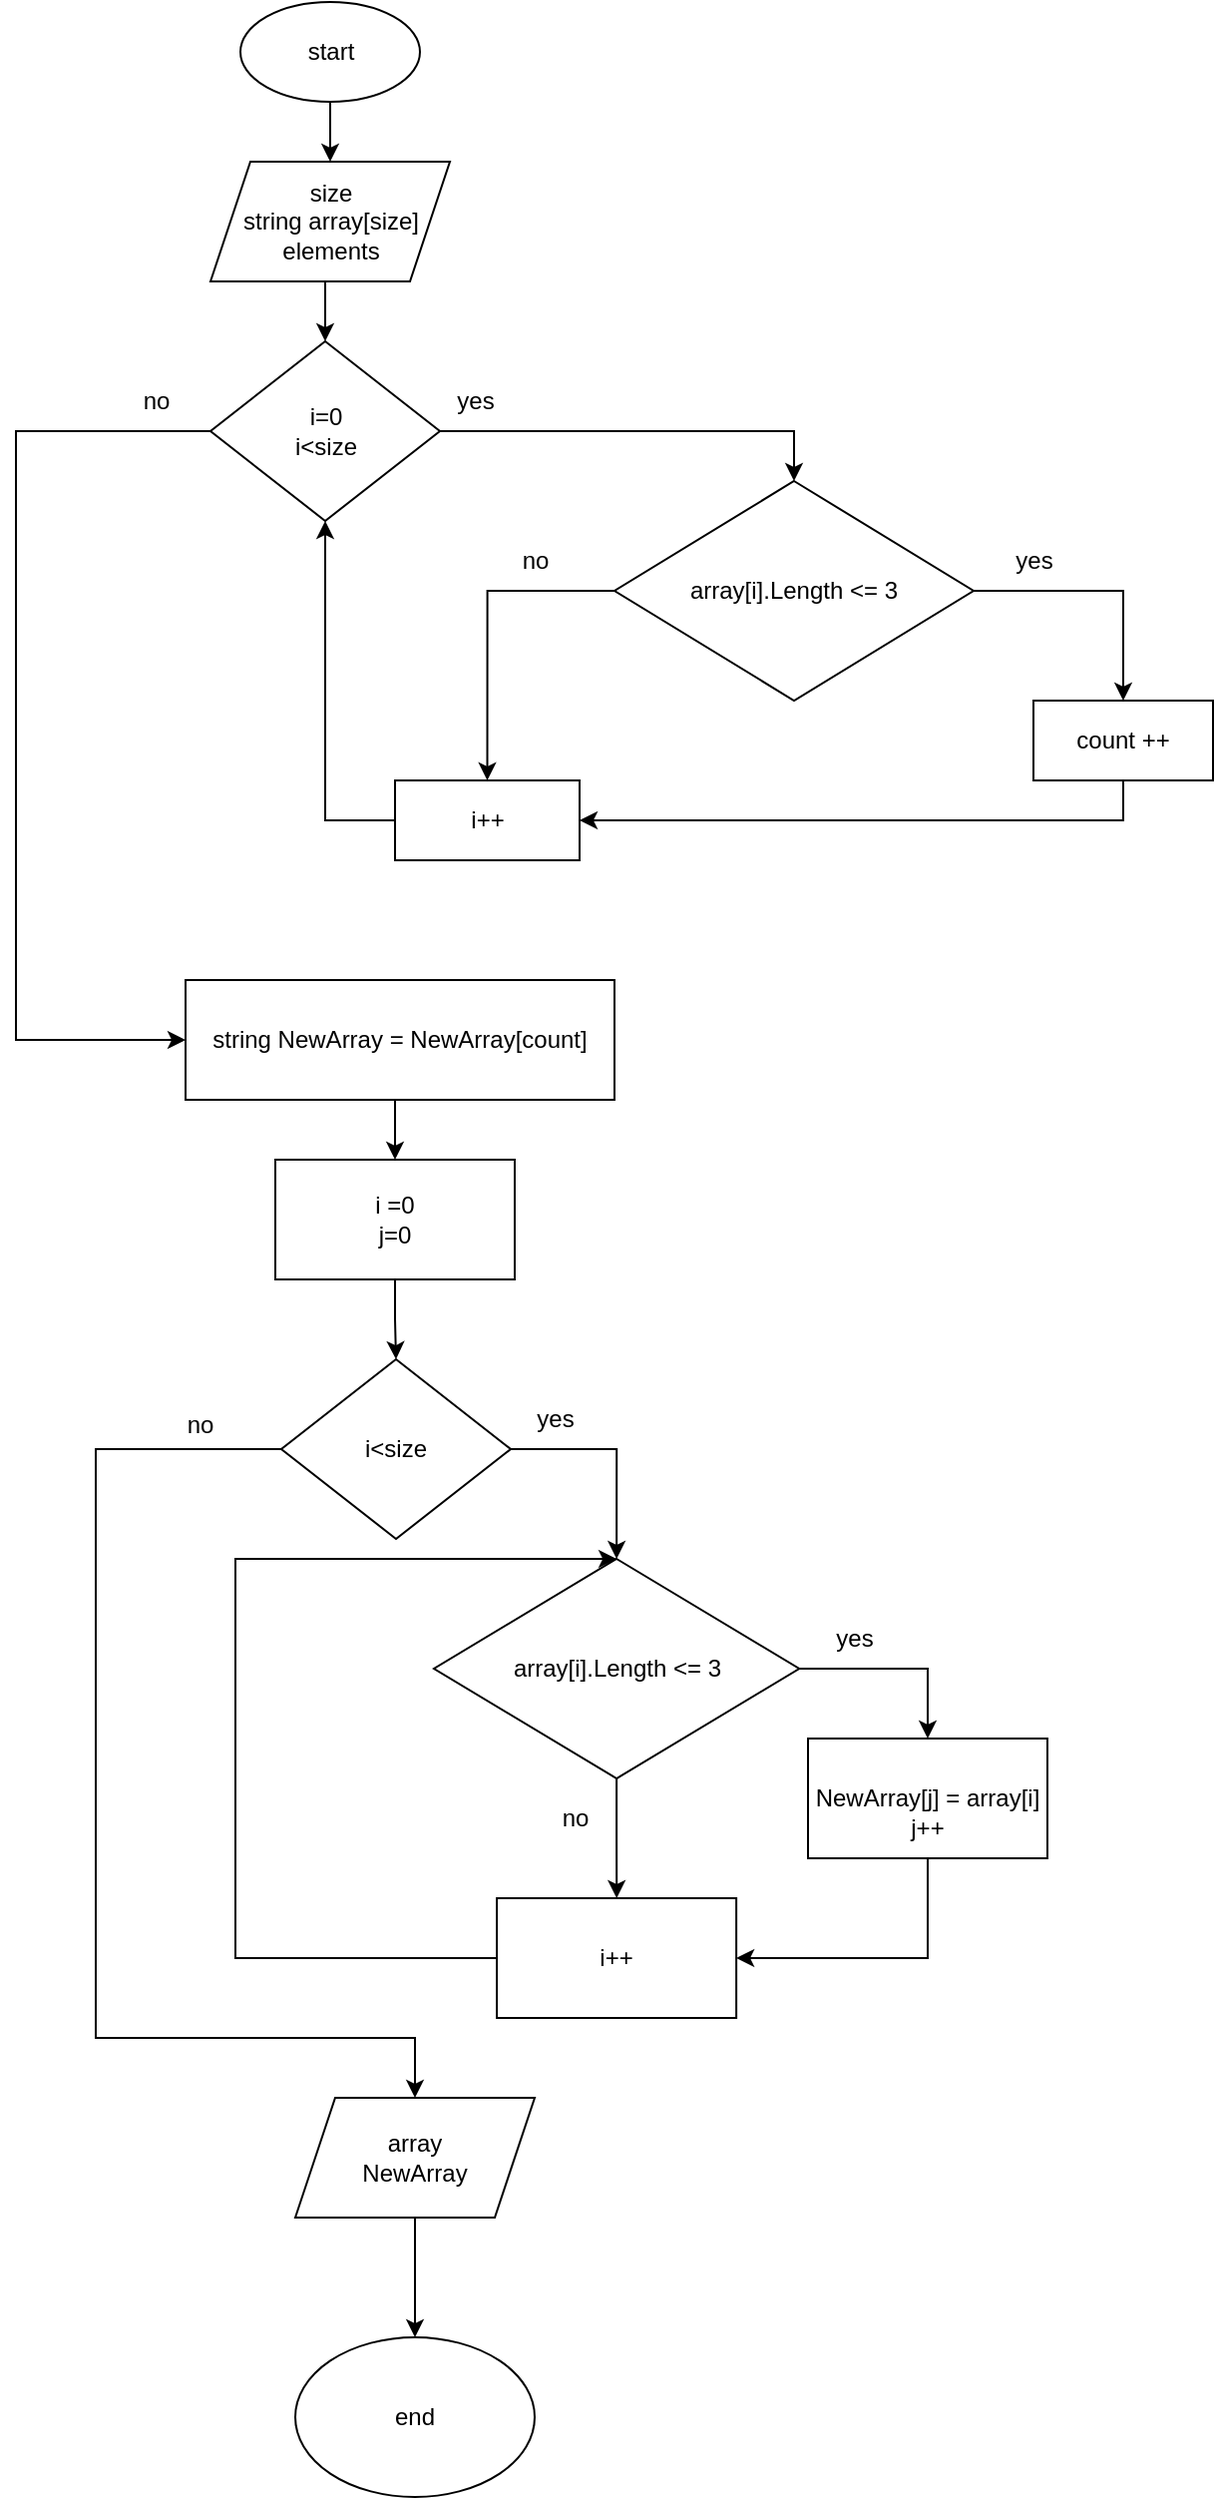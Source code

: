 <mxfile version="20.2.8" type="device"><diagram id="C5RBs43oDa-KdzZeNtuy" name="Page-1"><mxGraphModel dx="1422" dy="824" grid="1" gridSize="10" guides="1" tooltips="1" connect="1" arrows="1" fold="1" page="1" pageScale="1" pageWidth="827" pageHeight="1169" math="0" shadow="0"><root><mxCell id="WIyWlLk6GJQsqaUBKTNV-0"/><mxCell id="WIyWlLk6GJQsqaUBKTNV-1" parent="WIyWlLk6GJQsqaUBKTNV-0"/><mxCell id="0_OboLXAnMcqPxglFaWd-7" value="" style="edgeStyle=orthogonalEdgeStyle;rounded=0;orthogonalLoop=1;jettySize=auto;html=1;" edge="1" parent="WIyWlLk6GJQsqaUBKTNV-1" source="0_OboLXAnMcqPxglFaWd-0" target="0_OboLXAnMcqPxglFaWd-1"><mxGeometry relative="1" as="geometry"/></mxCell><mxCell id="0_OboLXAnMcqPxglFaWd-0" value="start" style="ellipse;whiteSpace=wrap;html=1;" vertex="1" parent="WIyWlLk6GJQsqaUBKTNV-1"><mxGeometry x="332.5" y="30" width="90" height="50" as="geometry"/></mxCell><mxCell id="0_OboLXAnMcqPxglFaWd-6" style="edgeStyle=orthogonalEdgeStyle;rounded=0;orthogonalLoop=1;jettySize=auto;html=1;exitX=0.5;exitY=1;exitDx=0;exitDy=0;entryX=0.5;entryY=0;entryDx=0;entryDy=0;" edge="1" parent="WIyWlLk6GJQsqaUBKTNV-1" source="0_OboLXAnMcqPxglFaWd-1" target="0_OboLXAnMcqPxglFaWd-2"><mxGeometry relative="1" as="geometry"/></mxCell><mxCell id="0_OboLXAnMcqPxglFaWd-1" value="size&lt;br&gt;string array[size]&lt;br&gt;elements" style="shape=parallelogram;perimeter=parallelogramPerimeter;whiteSpace=wrap;html=1;fixedSize=1;" vertex="1" parent="WIyWlLk6GJQsqaUBKTNV-1"><mxGeometry x="317.5" y="110" width="120" height="60" as="geometry"/></mxCell><mxCell id="0_OboLXAnMcqPxglFaWd-5" style="edgeStyle=orthogonalEdgeStyle;rounded=0;orthogonalLoop=1;jettySize=auto;html=1;exitX=1;exitY=0.5;exitDx=0;exitDy=0;entryX=0.5;entryY=0;entryDx=0;entryDy=0;" edge="1" parent="WIyWlLk6GJQsqaUBKTNV-1" source="0_OboLXAnMcqPxglFaWd-2" target="0_OboLXAnMcqPxglFaWd-3"><mxGeometry relative="1" as="geometry"/></mxCell><mxCell id="0_OboLXAnMcqPxglFaWd-14" style="edgeStyle=orthogonalEdgeStyle;rounded=0;orthogonalLoop=1;jettySize=auto;html=1;exitX=0;exitY=0.5;exitDx=0;exitDy=0;entryX=0;entryY=0.5;entryDx=0;entryDy=0;" edge="1" parent="WIyWlLk6GJQsqaUBKTNV-1" source="0_OboLXAnMcqPxglFaWd-2" target="0_OboLXAnMcqPxglFaWd-13"><mxGeometry relative="1" as="geometry"><Array as="points"><mxPoint x="220" y="245"/><mxPoint x="220" y="550"/></Array></mxGeometry></mxCell><mxCell id="0_OboLXAnMcqPxglFaWd-2" value="i=0&lt;br&gt;i&amp;lt;size" style="rhombus;whiteSpace=wrap;html=1;" vertex="1" parent="WIyWlLk6GJQsqaUBKTNV-1"><mxGeometry x="317.5" y="200" width="115" height="90" as="geometry"/></mxCell><mxCell id="0_OboLXAnMcqPxglFaWd-9" style="edgeStyle=orthogonalEdgeStyle;rounded=0;orthogonalLoop=1;jettySize=auto;html=1;exitX=1;exitY=0.5;exitDx=0;exitDy=0;entryX=0.5;entryY=0;entryDx=0;entryDy=0;" edge="1" parent="WIyWlLk6GJQsqaUBKTNV-1" source="0_OboLXAnMcqPxglFaWd-3" target="0_OboLXAnMcqPxglFaWd-8"><mxGeometry relative="1" as="geometry"/></mxCell><mxCell id="0_OboLXAnMcqPxglFaWd-11" style="edgeStyle=orthogonalEdgeStyle;rounded=0;orthogonalLoop=1;jettySize=auto;html=1;exitX=0;exitY=0.5;exitDx=0;exitDy=0;entryX=0.5;entryY=0;entryDx=0;entryDy=0;" edge="1" parent="WIyWlLk6GJQsqaUBKTNV-1" source="0_OboLXAnMcqPxglFaWd-3" target="0_OboLXAnMcqPxglFaWd-10"><mxGeometry relative="1" as="geometry"/></mxCell><mxCell id="0_OboLXAnMcqPxglFaWd-3" value="array[i].Length &amp;lt;= 3" style="rhombus;whiteSpace=wrap;html=1;" vertex="1" parent="WIyWlLk6GJQsqaUBKTNV-1"><mxGeometry x="520" y="270" width="180" height="110" as="geometry"/></mxCell><mxCell id="0_OboLXAnMcqPxglFaWd-12" style="edgeStyle=orthogonalEdgeStyle;rounded=0;orthogonalLoop=1;jettySize=auto;html=1;exitX=0.5;exitY=1;exitDx=0;exitDy=0;entryX=1;entryY=0.5;entryDx=0;entryDy=0;" edge="1" parent="WIyWlLk6GJQsqaUBKTNV-1" source="0_OboLXAnMcqPxglFaWd-8" target="0_OboLXAnMcqPxglFaWd-10"><mxGeometry relative="1" as="geometry"/></mxCell><mxCell id="0_OboLXAnMcqPxglFaWd-8" value="count ++" style="rounded=0;whiteSpace=wrap;html=1;" vertex="1" parent="WIyWlLk6GJQsqaUBKTNV-1"><mxGeometry x="730" y="380" width="90" height="40" as="geometry"/></mxCell><mxCell id="0_OboLXAnMcqPxglFaWd-20" style="edgeStyle=orthogonalEdgeStyle;rounded=0;orthogonalLoop=1;jettySize=auto;html=1;exitX=0;exitY=0.5;exitDx=0;exitDy=0;" edge="1" parent="WIyWlLk6GJQsqaUBKTNV-1" source="0_OboLXAnMcqPxglFaWd-10"><mxGeometry relative="1" as="geometry"><mxPoint x="375" y="290" as="targetPoint"/><Array as="points"><mxPoint x="375" y="440"/></Array></mxGeometry></mxCell><mxCell id="0_OboLXAnMcqPxglFaWd-10" value="i++" style="rounded=0;whiteSpace=wrap;html=1;" vertex="1" parent="WIyWlLk6GJQsqaUBKTNV-1"><mxGeometry x="410" y="420" width="92.5" height="40" as="geometry"/></mxCell><mxCell id="0_OboLXAnMcqPxglFaWd-32" style="edgeStyle=orthogonalEdgeStyle;rounded=0;orthogonalLoop=1;jettySize=auto;html=1;exitX=0.5;exitY=1;exitDx=0;exitDy=0;entryX=0.5;entryY=0;entryDx=0;entryDy=0;" edge="1" parent="WIyWlLk6GJQsqaUBKTNV-1" source="0_OboLXAnMcqPxglFaWd-13" target="0_OboLXAnMcqPxglFaWd-31"><mxGeometry relative="1" as="geometry"/></mxCell><mxCell id="0_OboLXAnMcqPxglFaWd-13" value="string NewArray = NewArray[count]" style="rounded=0;whiteSpace=wrap;html=1;" vertex="1" parent="WIyWlLk6GJQsqaUBKTNV-1"><mxGeometry x="305" y="520" width="215" height="60" as="geometry"/></mxCell><mxCell id="0_OboLXAnMcqPxglFaWd-27" style="edgeStyle=orthogonalEdgeStyle;rounded=0;orthogonalLoop=1;jettySize=auto;html=1;exitX=1;exitY=0.5;exitDx=0;exitDy=0;entryX=0.5;entryY=0;entryDx=0;entryDy=0;" edge="1" parent="WIyWlLk6GJQsqaUBKTNV-1" source="0_OboLXAnMcqPxglFaWd-17" target="0_OboLXAnMcqPxglFaWd-26"><mxGeometry relative="1" as="geometry"/></mxCell><mxCell id="0_OboLXAnMcqPxglFaWd-37" value="" style="edgeStyle=orthogonalEdgeStyle;rounded=0;orthogonalLoop=1;jettySize=auto;html=1;" edge="1" parent="WIyWlLk6GJQsqaUBKTNV-1" source="0_OboLXAnMcqPxglFaWd-17" target="0_OboLXAnMcqPxglFaWd-30"><mxGeometry relative="1" as="geometry"/></mxCell><mxCell id="0_OboLXAnMcqPxglFaWd-17" value="array[i].Length &amp;lt;= 3" style="rhombus;whiteSpace=wrap;html=1;" vertex="1" parent="WIyWlLk6GJQsqaUBKTNV-1"><mxGeometry x="429.5" y="810" width="183.12" height="110" as="geometry"/></mxCell><mxCell id="0_OboLXAnMcqPxglFaWd-25" style="edgeStyle=orthogonalEdgeStyle;rounded=0;orthogonalLoop=1;jettySize=auto;html=1;exitX=1;exitY=0.5;exitDx=0;exitDy=0;entryX=0.5;entryY=0;entryDx=0;entryDy=0;" edge="1" parent="WIyWlLk6GJQsqaUBKTNV-1" source="0_OboLXAnMcqPxglFaWd-19" target="0_OboLXAnMcqPxglFaWd-17"><mxGeometry relative="1" as="geometry"/></mxCell><mxCell id="0_OboLXAnMcqPxglFaWd-42" style="edgeStyle=orthogonalEdgeStyle;rounded=0;orthogonalLoop=1;jettySize=auto;html=1;exitX=0;exitY=0.5;exitDx=0;exitDy=0;entryX=0.5;entryY=0;entryDx=0;entryDy=0;" edge="1" parent="WIyWlLk6GJQsqaUBKTNV-1" source="0_OboLXAnMcqPxglFaWd-19" target="0_OboLXAnMcqPxglFaWd-41"><mxGeometry relative="1" as="geometry"><Array as="points"><mxPoint x="260" y="755"/><mxPoint x="260" y="1050"/><mxPoint x="420" y="1050"/></Array></mxGeometry></mxCell><mxCell id="0_OboLXAnMcqPxglFaWd-19" value="i&amp;lt;size" style="rhombus;whiteSpace=wrap;html=1;" vertex="1" parent="WIyWlLk6GJQsqaUBKTNV-1"><mxGeometry x="353" y="710" width="115" height="90" as="geometry"/></mxCell><mxCell id="0_OboLXAnMcqPxglFaWd-21" value="yes" style="text;html=1;align=center;verticalAlign=middle;resizable=0;points=[];autosize=1;strokeColor=none;fillColor=none;" vertex="1" parent="WIyWlLk6GJQsqaUBKTNV-1"><mxGeometry x="430" y="215" width="40" height="30" as="geometry"/></mxCell><mxCell id="0_OboLXAnMcqPxglFaWd-22" value="no" style="text;html=1;align=center;verticalAlign=middle;resizable=0;points=[];autosize=1;strokeColor=none;fillColor=none;" vertex="1" parent="WIyWlLk6GJQsqaUBKTNV-1"><mxGeometry x="270" y="215" width="40" height="30" as="geometry"/></mxCell><mxCell id="0_OboLXAnMcqPxglFaWd-23" value="yes" style="text;html=1;align=center;verticalAlign=middle;resizable=0;points=[];autosize=1;strokeColor=none;fillColor=none;" vertex="1" parent="WIyWlLk6GJQsqaUBKTNV-1"><mxGeometry x="710" y="295" width="40" height="30" as="geometry"/></mxCell><mxCell id="0_OboLXAnMcqPxglFaWd-24" value="no" style="text;html=1;align=center;verticalAlign=middle;resizable=0;points=[];autosize=1;strokeColor=none;fillColor=none;" vertex="1" parent="WIyWlLk6GJQsqaUBKTNV-1"><mxGeometry x="460" y="295" width="40" height="30" as="geometry"/></mxCell><mxCell id="0_OboLXAnMcqPxglFaWd-34" style="edgeStyle=orthogonalEdgeStyle;rounded=0;orthogonalLoop=1;jettySize=auto;html=1;exitX=0.5;exitY=1;exitDx=0;exitDy=0;entryX=1;entryY=0.5;entryDx=0;entryDy=0;" edge="1" parent="WIyWlLk6GJQsqaUBKTNV-1" source="0_OboLXAnMcqPxglFaWd-26" target="0_OboLXAnMcqPxglFaWd-30"><mxGeometry relative="1" as="geometry"/></mxCell><mxCell id="0_OboLXAnMcqPxglFaWd-26" value="&lt;br&gt;NewArray[j] = array[i]&lt;br&gt;j++" style="rounded=0;whiteSpace=wrap;html=1;" vertex="1" parent="WIyWlLk6GJQsqaUBKTNV-1"><mxGeometry x="617" y="900" width="120" height="60" as="geometry"/></mxCell><mxCell id="0_OboLXAnMcqPxglFaWd-35" style="edgeStyle=orthogonalEdgeStyle;rounded=0;orthogonalLoop=1;jettySize=auto;html=1;exitX=0;exitY=0.5;exitDx=0;exitDy=0;entryX=0.5;entryY=0;entryDx=0;entryDy=0;" edge="1" parent="WIyWlLk6GJQsqaUBKTNV-1" source="0_OboLXAnMcqPxglFaWd-30" target="0_OboLXAnMcqPxglFaWd-17"><mxGeometry relative="1" as="geometry"><Array as="points"><mxPoint x="330" y="1010"/><mxPoint x="330" y="810"/></Array></mxGeometry></mxCell><mxCell id="0_OboLXAnMcqPxglFaWd-30" value="i++" style="rounded=0;whiteSpace=wrap;html=1;" vertex="1" parent="WIyWlLk6GJQsqaUBKTNV-1"><mxGeometry x="461.06" y="980" width="120" height="60" as="geometry"/></mxCell><mxCell id="0_OboLXAnMcqPxglFaWd-33" style="edgeStyle=orthogonalEdgeStyle;rounded=0;orthogonalLoop=1;jettySize=auto;html=1;exitX=0.5;exitY=1;exitDx=0;exitDy=0;entryX=0.5;entryY=0;entryDx=0;entryDy=0;" edge="1" parent="WIyWlLk6GJQsqaUBKTNV-1" source="0_OboLXAnMcqPxglFaWd-31" target="0_OboLXAnMcqPxglFaWd-19"><mxGeometry relative="1" as="geometry"/></mxCell><mxCell id="0_OboLXAnMcqPxglFaWd-31" value="i =0&lt;br&gt;j=0" style="rounded=0;whiteSpace=wrap;html=1;" vertex="1" parent="WIyWlLk6GJQsqaUBKTNV-1"><mxGeometry x="350" y="610" width="120" height="60" as="geometry"/></mxCell><mxCell id="0_OboLXAnMcqPxglFaWd-38" value="no" style="text;html=1;align=center;verticalAlign=middle;resizable=0;points=[];autosize=1;strokeColor=none;fillColor=none;" vertex="1" parent="WIyWlLk6GJQsqaUBKTNV-1"><mxGeometry x="480" y="925" width="40" height="30" as="geometry"/></mxCell><mxCell id="0_OboLXAnMcqPxglFaWd-39" value="yes" style="text;html=1;align=center;verticalAlign=middle;resizable=0;points=[];autosize=1;strokeColor=none;fillColor=none;" vertex="1" parent="WIyWlLk6GJQsqaUBKTNV-1"><mxGeometry x="620" y="835" width="40" height="30" as="geometry"/></mxCell><mxCell id="0_OboLXAnMcqPxglFaWd-40" value="yes" style="text;html=1;align=center;verticalAlign=middle;resizable=0;points=[];autosize=1;strokeColor=none;fillColor=none;" vertex="1" parent="WIyWlLk6GJQsqaUBKTNV-1"><mxGeometry x="470" y="725" width="40" height="30" as="geometry"/></mxCell><mxCell id="0_OboLXAnMcqPxglFaWd-45" style="edgeStyle=orthogonalEdgeStyle;rounded=0;orthogonalLoop=1;jettySize=auto;html=1;exitX=0.5;exitY=1;exitDx=0;exitDy=0;entryX=0.5;entryY=0;entryDx=0;entryDy=0;" edge="1" parent="WIyWlLk6GJQsqaUBKTNV-1" source="0_OboLXAnMcqPxglFaWd-41" target="0_OboLXAnMcqPxglFaWd-44"><mxGeometry relative="1" as="geometry"/></mxCell><mxCell id="0_OboLXAnMcqPxglFaWd-41" value="array&lt;br&gt;NewArray" style="shape=parallelogram;perimeter=parallelogramPerimeter;whiteSpace=wrap;html=1;fixedSize=1;" vertex="1" parent="WIyWlLk6GJQsqaUBKTNV-1"><mxGeometry x="360" y="1080" width="120" height="60" as="geometry"/></mxCell><mxCell id="0_OboLXAnMcqPxglFaWd-43" value="no" style="text;html=1;align=center;verticalAlign=middle;resizable=0;points=[];autosize=1;strokeColor=none;fillColor=none;" vertex="1" parent="WIyWlLk6GJQsqaUBKTNV-1"><mxGeometry x="292" y="728" width="40" height="30" as="geometry"/></mxCell><mxCell id="0_OboLXAnMcqPxglFaWd-44" value="end" style="ellipse;whiteSpace=wrap;html=1;" vertex="1" parent="WIyWlLk6GJQsqaUBKTNV-1"><mxGeometry x="360" y="1200" width="120" height="80" as="geometry"/></mxCell></root></mxGraphModel></diagram></mxfile>